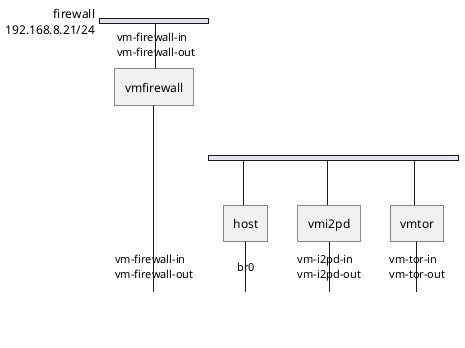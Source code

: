 @startuml
nwdiag {
  network firewall {
    address = "192.168.8.21/24"
    vmfirewall [address = "vm-firewall-in, vm-firewall-out"]
  }

  network {
    host [address = "br0"]
    vmi2pd [address = "vm-i2pd-in, vm-i2pd-out"]
    vmtor [address = "vm-tor-in, vm-tor-out"]
  }

  host -- vmfirewall
  vmi2pd -- vmfirewall
  vmtor -- vmfirewall
}
@enduml